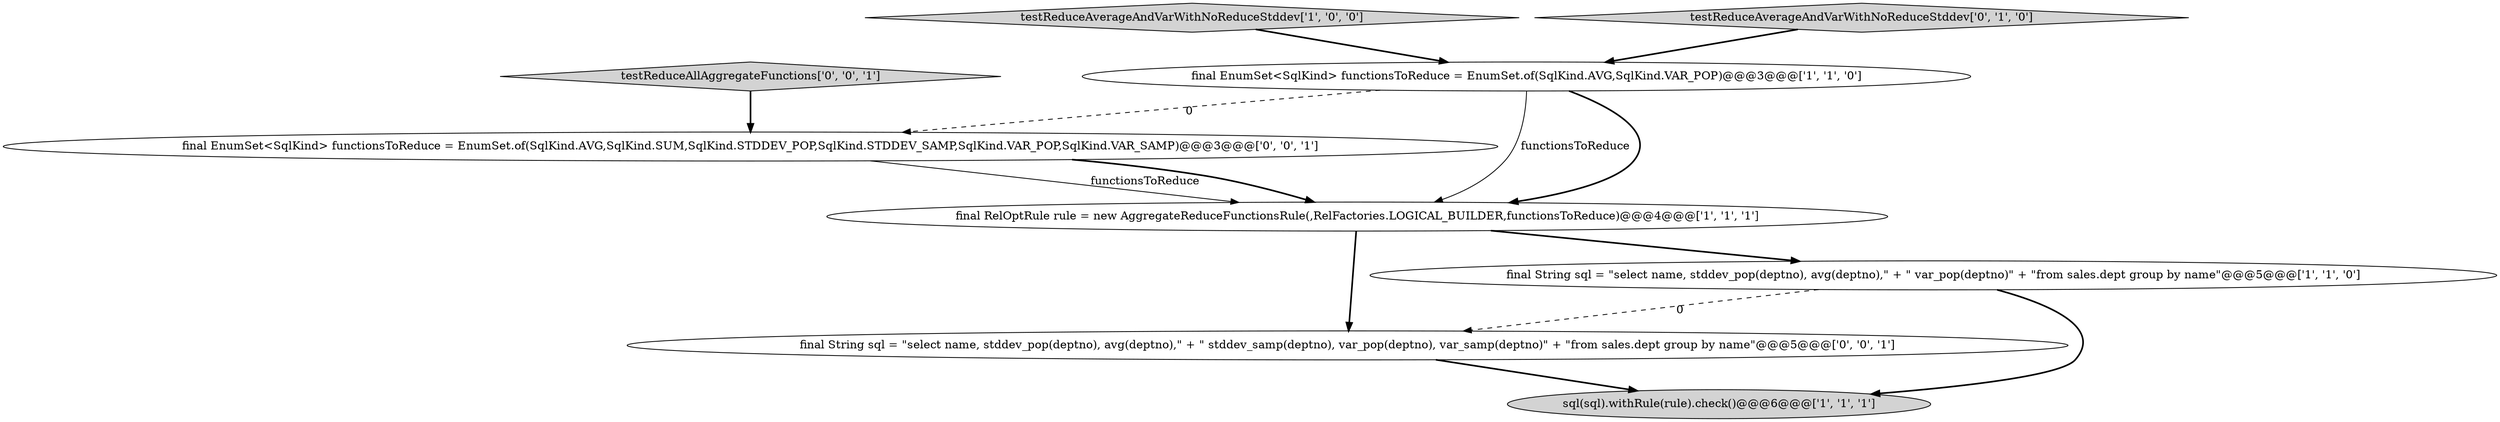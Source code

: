 digraph {
1 [style = filled, label = "final EnumSet<SqlKind> functionsToReduce = EnumSet.of(SqlKind.AVG,SqlKind.VAR_POP)@@@3@@@['1', '1', '0']", fillcolor = white, shape = ellipse image = "AAA0AAABBB1BBB"];
8 [style = filled, label = "testReduceAllAggregateFunctions['0', '0', '1']", fillcolor = lightgray, shape = diamond image = "AAA0AAABBB3BBB"];
6 [style = filled, label = "final String sql = \"select name, stddev_pop(deptno), avg(deptno),\" + \" stddev_samp(deptno), var_pop(deptno), var_samp(deptno)\" + \"from sales.dept group by name\"@@@5@@@['0', '0', '1']", fillcolor = white, shape = ellipse image = "AAA0AAABBB3BBB"];
4 [style = filled, label = "final String sql = \"select name, stddev_pop(deptno), avg(deptno),\" + \" var_pop(deptno)\" + \"from sales.dept group by name\"@@@5@@@['1', '1', '0']", fillcolor = white, shape = ellipse image = "AAA0AAABBB1BBB"];
3 [style = filled, label = "testReduceAverageAndVarWithNoReduceStddev['1', '0', '0']", fillcolor = lightgray, shape = diamond image = "AAA0AAABBB1BBB"];
5 [style = filled, label = "testReduceAverageAndVarWithNoReduceStddev['0', '1', '0']", fillcolor = lightgray, shape = diamond image = "AAA0AAABBB2BBB"];
7 [style = filled, label = "final EnumSet<SqlKind> functionsToReduce = EnumSet.of(SqlKind.AVG,SqlKind.SUM,SqlKind.STDDEV_POP,SqlKind.STDDEV_SAMP,SqlKind.VAR_POP,SqlKind.VAR_SAMP)@@@3@@@['0', '0', '1']", fillcolor = white, shape = ellipse image = "AAA0AAABBB3BBB"];
2 [style = filled, label = "final RelOptRule rule = new AggregateReduceFunctionsRule(,RelFactories.LOGICAL_BUILDER,functionsToReduce)@@@4@@@['1', '1', '1']", fillcolor = white, shape = ellipse image = "AAA0AAABBB1BBB"];
0 [style = filled, label = "sql(sql).withRule(rule).check()@@@6@@@['1', '1', '1']", fillcolor = lightgray, shape = ellipse image = "AAA0AAABBB1BBB"];
1->2 [style = solid, label="functionsToReduce"];
5->1 [style = bold, label=""];
1->2 [style = bold, label=""];
7->2 [style = solid, label="functionsToReduce"];
6->0 [style = bold, label=""];
1->7 [style = dashed, label="0"];
3->1 [style = bold, label=""];
4->6 [style = dashed, label="0"];
2->4 [style = bold, label=""];
7->2 [style = bold, label=""];
2->6 [style = bold, label=""];
8->7 [style = bold, label=""];
4->0 [style = bold, label=""];
}
